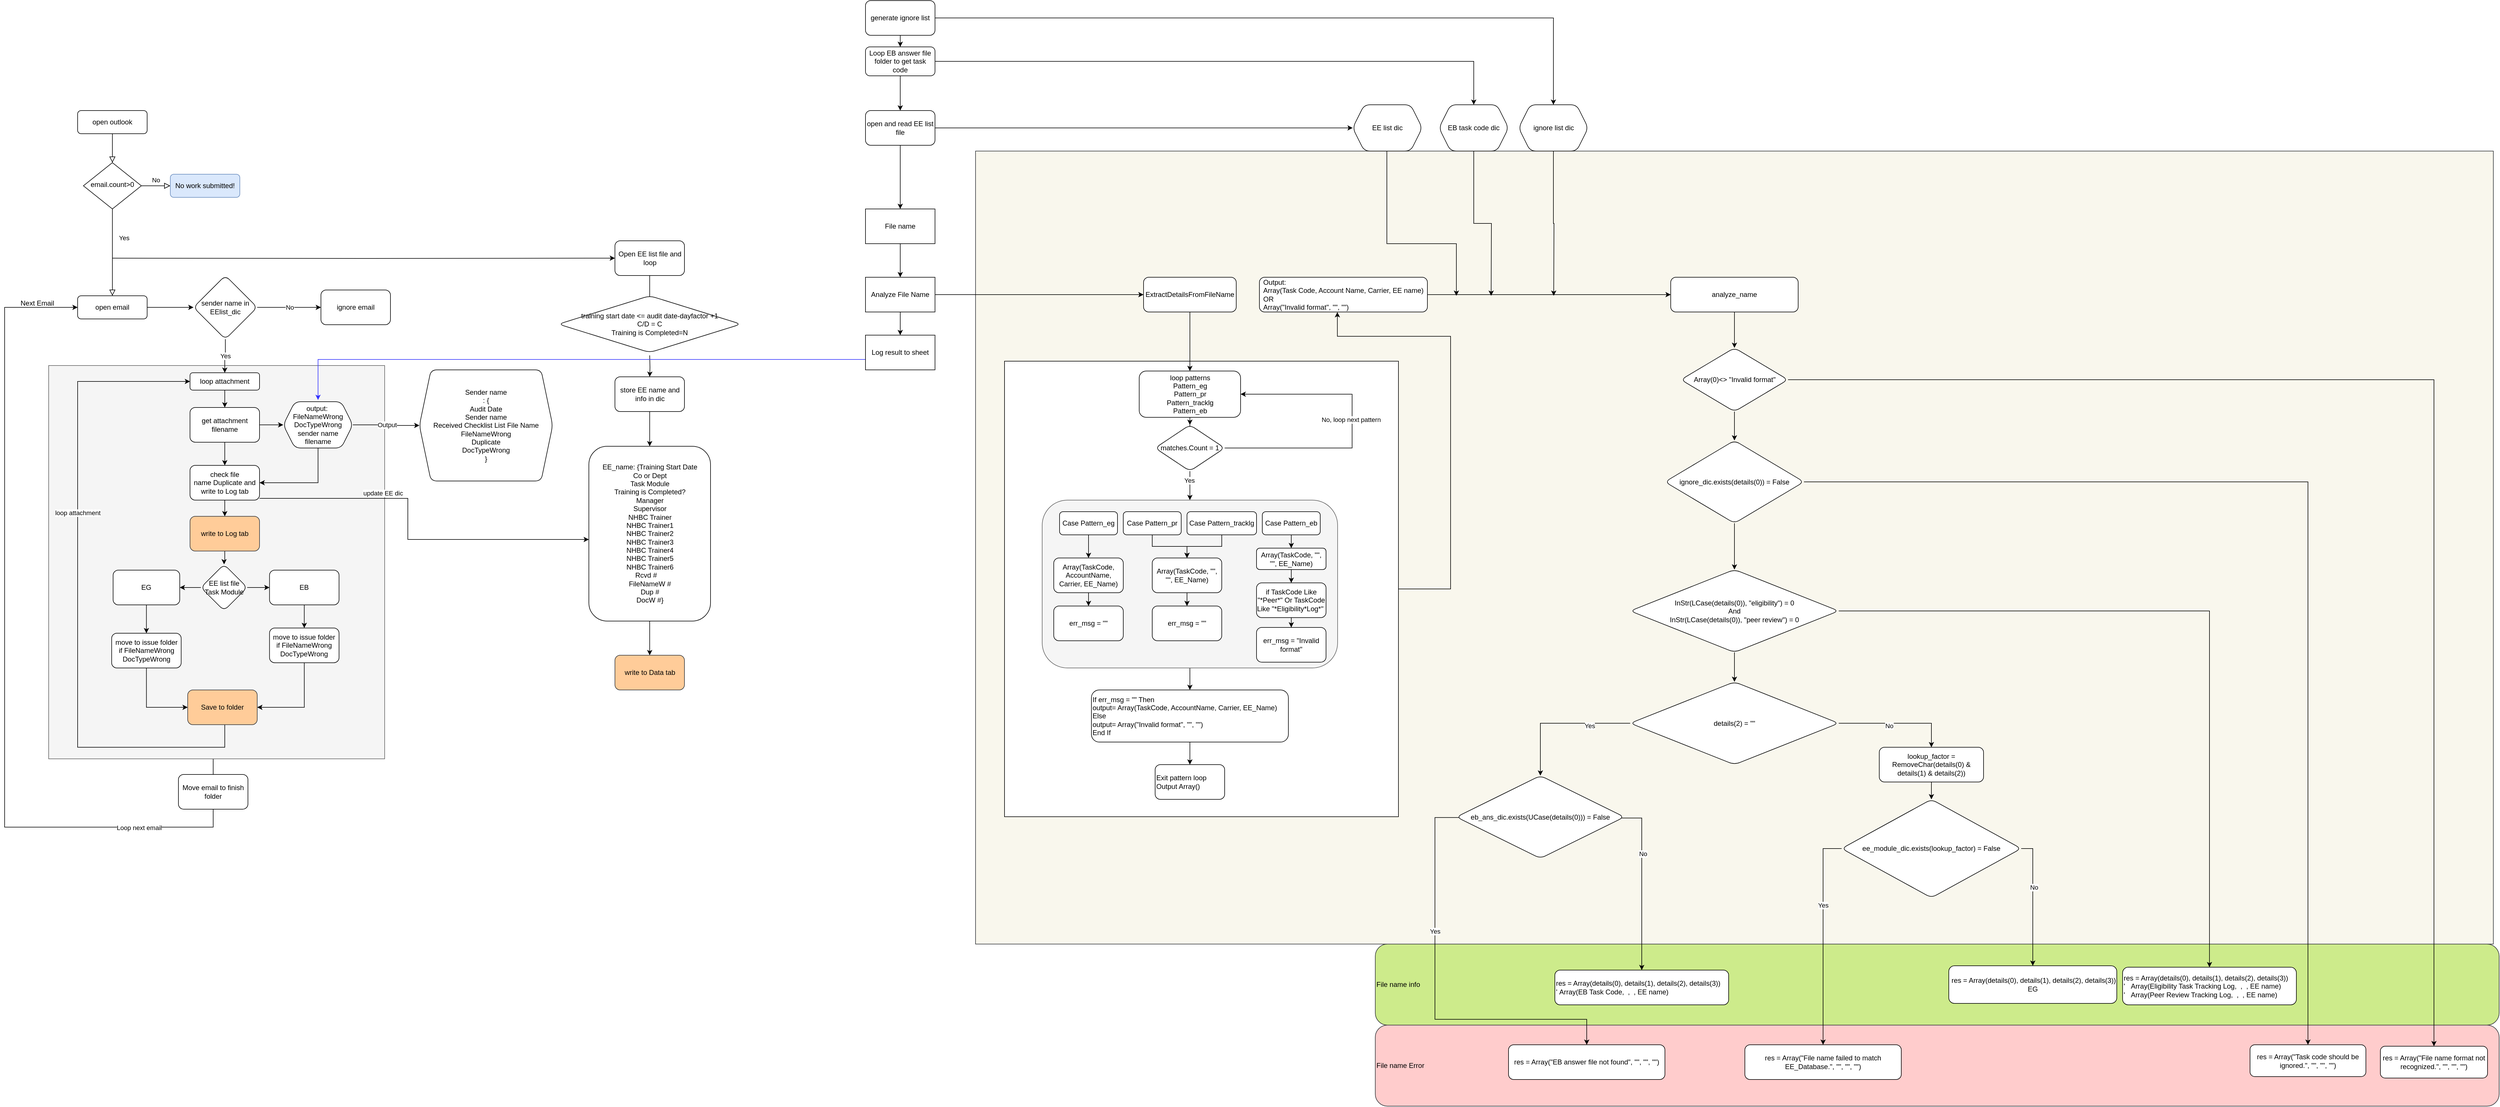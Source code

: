 <mxfile version="22.1.16" type="github">
  <diagram id="C5RBs43oDa-KdzZeNtuy" name="Page-1">
    <mxGraphModel dx="2390" dy="2479" grid="1" gridSize="10" guides="1" tooltips="1" connect="1" arrows="1" fold="1" page="1" pageScale="1" pageWidth="827" pageHeight="1169" math="0" shadow="0">
      <root>
        <mxCell id="WIyWlLk6GJQsqaUBKTNV-0" />
        <mxCell id="WIyWlLk6GJQsqaUBKTNV-1" parent="WIyWlLk6GJQsqaUBKTNV-0" />
        <mxCell id="nEFb0NRuYZ_jhTo4WBhV-155" value="File name info" style="rounded=1;whiteSpace=wrap;html=1;fillColor=#cdeb8b;strokeColor=#36393d;align=left;" vertex="1" parent="WIyWlLk6GJQsqaUBKTNV-1">
          <mxGeometry x="2400" y="1520" width="1940" height="140" as="geometry" />
        </mxCell>
        <mxCell id="nEFb0NRuYZ_jhTo4WBhV-154" value="File name Error&amp;nbsp;" style="rounded=1;whiteSpace=wrap;html=1;fillColor=#ffcccc;strokeColor=#36393d;align=left;" vertex="1" parent="WIyWlLk6GJQsqaUBKTNV-1">
          <mxGeometry x="2400" y="1660" width="1940" height="140" as="geometry" />
        </mxCell>
        <mxCell id="nEFb0NRuYZ_jhTo4WBhV-102" value="" style="rounded=0;whiteSpace=wrap;html=1;fillColor=#f9f7ed;strokeColor=#36393d;" vertex="1" parent="WIyWlLk6GJQsqaUBKTNV-1">
          <mxGeometry x="1710" y="150" width="2620" height="1370" as="geometry" />
        </mxCell>
        <mxCell id="nEFb0NRuYZ_jhTo4WBhV-98" style="edgeStyle=orthogonalEdgeStyle;rounded=0;orthogonalLoop=1;jettySize=auto;html=1;entryX=0.464;entryY=1.004;entryDx=0;entryDy=0;entryPerimeter=0;" edge="1" parent="WIyWlLk6GJQsqaUBKTNV-1" source="nEFb0NRuYZ_jhTo4WBhV-97" target="nEFb0NRuYZ_jhTo4WBhV-99">
          <mxGeometry relative="1" as="geometry">
            <Array as="points">
              <mxPoint x="2530" y="906" />
              <mxPoint x="2530" y="470" />
              <mxPoint x="2335" y="470" />
            </Array>
          </mxGeometry>
        </mxCell>
        <mxCell id="nEFb0NRuYZ_jhTo4WBhV-97" value="" style="rounded=0;whiteSpace=wrap;html=1;" vertex="1" parent="WIyWlLk6GJQsqaUBKTNV-1">
          <mxGeometry x="1760" y="513" width="680" height="787" as="geometry" />
        </mxCell>
        <mxCell id="Iln7zaR0tb7gjahA7qLT-72" style="edgeStyle=orthogonalEdgeStyle;rounded=0;orthogonalLoop=1;jettySize=auto;html=1;entryX=0;entryY=0.5;entryDx=0;entryDy=0;" parent="WIyWlLk6GJQsqaUBKTNV-1" target="WIyWlLk6GJQsqaUBKTNV-11" edge="1">
          <mxGeometry relative="1" as="geometry">
            <Array as="points">
              <mxPoint x="394" y="1200" />
              <mxPoint x="394" y="1318" />
              <mxPoint x="34" y="1318" />
              <mxPoint x="34" y="420" />
            </Array>
            <mxPoint x="400" y="1200" as="sourcePoint" />
            <mxPoint x="154" y="478" as="targetPoint" />
          </mxGeometry>
        </mxCell>
        <mxCell id="Iln7zaR0tb7gjahA7qLT-73" value="Loop next email" style="edgeLabel;html=1;align=center;verticalAlign=middle;resizable=0;points=[];" parent="Iln7zaR0tb7gjahA7qLT-72" vertex="1" connectable="0">
          <mxGeometry x="-0.666" y="1" relative="1" as="geometry">
            <mxPoint as="offset" />
          </mxGeometry>
        </mxCell>
        <mxCell id="Iln7zaR0tb7gjahA7qLT-71" value="" style="rounded=0;whiteSpace=wrap;html=1;fillColor=#f5f5f5;fontColor=#333333;strokeColor=#666666;" parent="WIyWlLk6GJQsqaUBKTNV-1" vertex="1">
          <mxGeometry x="110" y="520.5" width="580" height="679.5" as="geometry" />
        </mxCell>
        <mxCell id="WIyWlLk6GJQsqaUBKTNV-2" value="" style="rounded=0;html=1;jettySize=auto;orthogonalLoop=1;fontSize=11;endArrow=block;endFill=0;endSize=8;strokeWidth=1;shadow=0;labelBackgroundColor=none;edgeStyle=orthogonalEdgeStyle;" parent="WIyWlLk6GJQsqaUBKTNV-1" source="WIyWlLk6GJQsqaUBKTNV-3" target="WIyWlLk6GJQsqaUBKTNV-6" edge="1">
          <mxGeometry relative="1" as="geometry" />
        </mxCell>
        <mxCell id="WIyWlLk6GJQsqaUBKTNV-3" value="open outlook" style="rounded=1;whiteSpace=wrap;html=1;fontSize=12;glass=0;strokeWidth=1;shadow=0;" parent="WIyWlLk6GJQsqaUBKTNV-1" vertex="1">
          <mxGeometry x="160" y="80" width="120" height="40" as="geometry" />
        </mxCell>
        <mxCell id="WIyWlLk6GJQsqaUBKTNV-4" value="Yes" style="rounded=0;html=1;jettySize=auto;orthogonalLoop=1;fontSize=11;endArrow=block;endFill=0;endSize=8;strokeWidth=1;shadow=0;labelBackgroundColor=none;edgeStyle=orthogonalEdgeStyle;entryX=0.5;entryY=0;entryDx=0;entryDy=0;exitX=0.5;exitY=1;exitDx=0;exitDy=0;" parent="WIyWlLk6GJQsqaUBKTNV-1" source="WIyWlLk6GJQsqaUBKTNV-6" target="WIyWlLk6GJQsqaUBKTNV-11" edge="1">
          <mxGeometry x="-0.333" y="20" relative="1" as="geometry">
            <mxPoint as="offset" />
            <mxPoint x="220" y="290" as="targetPoint" />
          </mxGeometry>
        </mxCell>
        <mxCell id="WIyWlLk6GJQsqaUBKTNV-5" value="No" style="edgeStyle=orthogonalEdgeStyle;rounded=0;html=1;jettySize=auto;orthogonalLoop=1;fontSize=11;endArrow=block;endFill=0;endSize=8;strokeWidth=1;shadow=0;labelBackgroundColor=none;" parent="WIyWlLk6GJQsqaUBKTNV-1" source="WIyWlLk6GJQsqaUBKTNV-6" target="WIyWlLk6GJQsqaUBKTNV-7" edge="1">
          <mxGeometry y="10" relative="1" as="geometry">
            <mxPoint as="offset" />
          </mxGeometry>
        </mxCell>
        <mxCell id="Iln7zaR0tb7gjahA7qLT-15" style="edgeStyle=orthogonalEdgeStyle;rounded=0;orthogonalLoop=1;jettySize=auto;html=1;entryX=0;entryY=0.5;entryDx=0;entryDy=0;" parent="WIyWlLk6GJQsqaUBKTNV-1" target="Iln7zaR0tb7gjahA7qLT-2" edge="1">
          <mxGeometry relative="1" as="geometry">
            <mxPoint x="220" y="335" as="sourcePoint" />
            <mxPoint x="750" y="320" as="targetPoint" />
            <Array as="points" />
          </mxGeometry>
        </mxCell>
        <mxCell id="WIyWlLk6GJQsqaUBKTNV-6" value="email.count&amp;gt;0" style="rhombus;whiteSpace=wrap;html=1;shadow=0;fontFamily=Helvetica;fontSize=12;align=center;strokeWidth=1;spacing=6;spacingTop=-4;" parent="WIyWlLk6GJQsqaUBKTNV-1" vertex="1">
          <mxGeometry x="170" y="170" width="100" height="80" as="geometry" />
        </mxCell>
        <mxCell id="WIyWlLk6GJQsqaUBKTNV-7" value="No work submitted!" style="rounded=1;whiteSpace=wrap;html=1;fontSize=12;glass=0;strokeWidth=1;shadow=0;fillColor=#dae8fc;strokeColor=#6c8ebf;" parent="WIyWlLk6GJQsqaUBKTNV-1" vertex="1">
          <mxGeometry x="320" y="190" width="120" height="40" as="geometry" />
        </mxCell>
        <mxCell id="Iln7zaR0tb7gjahA7qLT-8" value="" style="edgeStyle=orthogonalEdgeStyle;rounded=0;orthogonalLoop=1;jettySize=auto;html=1;" parent="WIyWlLk6GJQsqaUBKTNV-1" source="WIyWlLk6GJQsqaUBKTNV-11" target="Iln7zaR0tb7gjahA7qLT-7" edge="1">
          <mxGeometry relative="1" as="geometry" />
        </mxCell>
        <mxCell id="WIyWlLk6GJQsqaUBKTNV-11" value="open email" style="rounded=1;whiteSpace=wrap;html=1;fontSize=12;glass=0;strokeWidth=1;shadow=0;" parent="WIyWlLk6GJQsqaUBKTNV-1" vertex="1">
          <mxGeometry x="160" y="400" width="120" height="40" as="geometry" />
        </mxCell>
        <mxCell id="nEFb0NRuYZ_jhTo4WBhV-5" style="edgeStyle=orthogonalEdgeStyle;rounded=0;orthogonalLoop=1;jettySize=auto;html=1;entryX=0.5;entryY=0;entryDx=0;entryDy=0;" edge="1" parent="WIyWlLk6GJQsqaUBKTNV-1" source="Iln7zaR0tb7gjahA7qLT-2">
          <mxGeometry relative="1" as="geometry">
            <mxPoint x="1147.5" y="423" as="targetPoint" />
          </mxGeometry>
        </mxCell>
        <mxCell id="Iln7zaR0tb7gjahA7qLT-2" value="Open EE list file and loop" style="rounded=1;whiteSpace=wrap;html=1;" parent="WIyWlLk6GJQsqaUBKTNV-1" vertex="1">
          <mxGeometry x="1087.5" y="305" width="120" height="60" as="geometry" />
        </mxCell>
        <mxCell id="Iln7zaR0tb7gjahA7qLT-6" value="" style="edgeStyle=orthogonalEdgeStyle;rounded=0;orthogonalLoop=1;jettySize=auto;html=1;" parent="WIyWlLk6GJQsqaUBKTNV-1" source="Iln7zaR0tb7gjahA7qLT-3" target="Iln7zaR0tb7gjahA7qLT-5" edge="1">
          <mxGeometry relative="1" as="geometry" />
        </mxCell>
        <mxCell id="Iln7zaR0tb7gjahA7qLT-3" value="store EE name and info in dic" style="whiteSpace=wrap;html=1;rounded=1;" parent="WIyWlLk6GJQsqaUBKTNV-1" vertex="1">
          <mxGeometry x="1087.5" y="540" width="120" height="60" as="geometry" />
        </mxCell>
        <mxCell id="nEFb0NRuYZ_jhTo4WBhV-10" value="" style="edgeStyle=orthogonalEdgeStyle;rounded=0;orthogonalLoop=1;jettySize=auto;html=1;" edge="1" parent="WIyWlLk6GJQsqaUBKTNV-1" source="Iln7zaR0tb7gjahA7qLT-5" target="nEFb0NRuYZ_jhTo4WBhV-9">
          <mxGeometry relative="1" as="geometry" />
        </mxCell>
        <mxCell id="Iln7zaR0tb7gjahA7qLT-5" value="&lt;div&gt;EE_name: {Training Start Date&lt;/div&gt;&lt;div&gt;Co or Dept&lt;/div&gt;&lt;div&gt;Task Module&lt;/div&gt;&lt;div&gt;Training is Completed?&lt;br&gt;&lt;/div&gt;&lt;div&gt;Manager&lt;/div&gt;&lt;div&gt;Supervisor&lt;/div&gt;&lt;div&gt;NHBC Trainer&lt;/div&gt;&lt;div&gt;NHBC Trainer1&lt;/div&gt;&lt;div&gt;NHBC Trainer2&lt;/div&gt;&lt;div&gt;NHBC Trainer3&lt;/div&gt;&lt;div&gt;NHBC Trainer4&lt;/div&gt;&lt;div&gt;NHBC Trainer5&lt;/div&gt;&lt;div&gt;NHBC Trainer6&lt;/div&gt;&lt;div&gt;Rcvd #&lt;span style=&quot;white-space: pre;&quot;&gt;&amp;nbsp;&amp;nbsp;&amp;nbsp;&amp;nbsp;&lt;/span&gt;&lt;/div&gt;&lt;div&gt;FileNameW #&lt;/div&gt;&lt;div&gt;Dup #&lt;/div&gt;&lt;div&gt;&lt;span style=&quot;background-color: initial;&quot;&gt;DocW #&lt;/span&gt;}&lt;/div&gt;" style="whiteSpace=wrap;html=1;rounded=1;" parent="WIyWlLk6GJQsqaUBKTNV-1" vertex="1">
          <mxGeometry x="1042.5" y="660" width="210" height="302" as="geometry" />
        </mxCell>
        <mxCell id="Iln7zaR0tb7gjahA7qLT-12" value="Yes" style="edgeStyle=orthogonalEdgeStyle;rounded=0;orthogonalLoop=1;jettySize=auto;html=1;entryX=0.5;entryY=0;entryDx=0;entryDy=0;" parent="WIyWlLk6GJQsqaUBKTNV-1" source="Iln7zaR0tb7gjahA7qLT-7" target="Iln7zaR0tb7gjahA7qLT-20" edge="1">
          <mxGeometry relative="1" as="geometry">
            <mxPoint x="415" y="520" as="targetPoint" />
          </mxGeometry>
        </mxCell>
        <mxCell id="Iln7zaR0tb7gjahA7qLT-14" value="No" style="edgeStyle=orthogonalEdgeStyle;rounded=0;orthogonalLoop=1;jettySize=auto;html=1;" parent="WIyWlLk6GJQsqaUBKTNV-1" source="Iln7zaR0tb7gjahA7qLT-7" target="Iln7zaR0tb7gjahA7qLT-13" edge="1">
          <mxGeometry x="0.013" relative="1" as="geometry">
            <mxPoint as="offset" />
          </mxGeometry>
        </mxCell>
        <mxCell id="Iln7zaR0tb7gjahA7qLT-7" value="sender name in EElist_dic" style="rhombus;whiteSpace=wrap;html=1;rounded=1;glass=0;strokeWidth=1;shadow=0;" parent="WIyWlLk6GJQsqaUBKTNV-1" vertex="1">
          <mxGeometry x="360" y="365" width="110" height="110" as="geometry" />
        </mxCell>
        <mxCell id="Iln7zaR0tb7gjahA7qLT-13" value="ignore email" style="rounded=1;whiteSpace=wrap;html=1;glass=0;strokeWidth=1;shadow=0;" parent="WIyWlLk6GJQsqaUBKTNV-1" vertex="1">
          <mxGeometry x="580" y="390" width="120" height="60" as="geometry" />
        </mxCell>
        <mxCell id="Iln7zaR0tb7gjahA7qLT-24" value="" style="edgeStyle=orthogonalEdgeStyle;rounded=0;orthogonalLoop=1;jettySize=auto;html=1;" parent="WIyWlLk6GJQsqaUBKTNV-1" source="Iln7zaR0tb7gjahA7qLT-20" target="Iln7zaR0tb7gjahA7qLT-23" edge="1">
          <mxGeometry relative="1" as="geometry" />
        </mxCell>
        <mxCell id="Iln7zaR0tb7gjahA7qLT-20" value="loop attachment" style="whiteSpace=wrap;html=1;rounded=1;glass=0;strokeWidth=1;shadow=0;" parent="WIyWlLk6GJQsqaUBKTNV-1" vertex="1">
          <mxGeometry x="354" y="533" width="120" height="30" as="geometry" />
        </mxCell>
        <mxCell id="Iln7zaR0tb7gjahA7qLT-52" value="" style="edgeStyle=orthogonalEdgeStyle;rounded=0;orthogonalLoop=1;jettySize=auto;html=1;" parent="WIyWlLk6GJQsqaUBKTNV-1" source="Iln7zaR0tb7gjahA7qLT-23" target="Iln7zaR0tb7gjahA7qLT-51" edge="1">
          <mxGeometry relative="1" as="geometry" />
        </mxCell>
        <mxCell id="Iln7zaR0tb7gjahA7qLT-23" value="get attachment filename" style="whiteSpace=wrap;html=1;rounded=1;glass=0;strokeWidth=1;shadow=0;" parent="WIyWlLk6GJQsqaUBKTNV-1" vertex="1">
          <mxGeometry x="354" y="593" width="120" height="60" as="geometry" />
        </mxCell>
        <mxCell id="Iln7zaR0tb7gjahA7qLT-28" value="" style="edgeStyle=orthogonalEdgeStyle;rounded=0;orthogonalLoop=1;jettySize=auto;html=1;" parent="WIyWlLk6GJQsqaUBKTNV-1" source="Iln7zaR0tb7gjahA7qLT-25" target="Iln7zaR0tb7gjahA7qLT-27" edge="1">
          <mxGeometry relative="1" as="geometry" />
        </mxCell>
        <mxCell id="Iln7zaR0tb7gjahA7qLT-30" value="" style="edgeStyle=orthogonalEdgeStyle;rounded=0;orthogonalLoop=1;jettySize=auto;html=1;" parent="WIyWlLk6GJQsqaUBKTNV-1" source="Iln7zaR0tb7gjahA7qLT-25" target="Iln7zaR0tb7gjahA7qLT-29" edge="1">
          <mxGeometry relative="1" as="geometry" />
        </mxCell>
        <mxCell id="Iln7zaR0tb7gjahA7qLT-25" value="EE list file&lt;div style=&quot;border-color: var(--border-color);&quot;&gt;Task Module&lt;/div&gt;" style="rhombus;whiteSpace=wrap;html=1;rounded=1;glass=0;strokeWidth=1;shadow=0;" parent="WIyWlLk6GJQsqaUBKTNV-1" vertex="1">
          <mxGeometry x="372.75" y="864" width="80" height="80" as="geometry" />
        </mxCell>
        <mxCell id="Iln7zaR0tb7gjahA7qLT-59" style="edgeStyle=orthogonalEdgeStyle;rounded=0;orthogonalLoop=1;jettySize=auto;html=1;entryX=0;entryY=0.5;entryDx=0;entryDy=0;exitX=0.5;exitY=1;exitDx=0;exitDy=0;" parent="WIyWlLk6GJQsqaUBKTNV-1" source="Iln7zaR0tb7gjahA7qLT-64" target="Iln7zaR0tb7gjahA7qLT-56" edge="1">
          <mxGeometry relative="1" as="geometry" />
        </mxCell>
        <mxCell id="Iln7zaR0tb7gjahA7qLT-66" style="edgeStyle=orthogonalEdgeStyle;rounded=0;orthogonalLoop=1;jettySize=auto;html=1;entryX=0.5;entryY=0;entryDx=0;entryDy=0;" parent="WIyWlLk6GJQsqaUBKTNV-1" source="Iln7zaR0tb7gjahA7qLT-27" target="Iln7zaR0tb7gjahA7qLT-64" edge="1">
          <mxGeometry relative="1" as="geometry" />
        </mxCell>
        <mxCell id="Iln7zaR0tb7gjahA7qLT-27" value="EG" style="whiteSpace=wrap;html=1;rounded=1;glass=0;strokeWidth=1;shadow=0;" parent="WIyWlLk6GJQsqaUBKTNV-1" vertex="1">
          <mxGeometry x="221.25" y="874" width="115" height="60" as="geometry" />
        </mxCell>
        <mxCell id="Iln7zaR0tb7gjahA7qLT-57" style="edgeStyle=orthogonalEdgeStyle;rounded=0;orthogonalLoop=1;jettySize=auto;html=1;entryX=1;entryY=0.5;entryDx=0;entryDy=0;exitX=0.5;exitY=1;exitDx=0;exitDy=0;" parent="WIyWlLk6GJQsqaUBKTNV-1" source="Iln7zaR0tb7gjahA7qLT-47" target="Iln7zaR0tb7gjahA7qLT-56" edge="1">
          <mxGeometry relative="1" as="geometry" />
        </mxCell>
        <mxCell id="Iln7zaR0tb7gjahA7qLT-63" style="edgeStyle=orthogonalEdgeStyle;rounded=0;orthogonalLoop=1;jettySize=auto;html=1;entryX=0.5;entryY=0;entryDx=0;entryDy=0;" parent="WIyWlLk6GJQsqaUBKTNV-1" source="Iln7zaR0tb7gjahA7qLT-29" target="Iln7zaR0tb7gjahA7qLT-47" edge="1">
          <mxGeometry relative="1" as="geometry" />
        </mxCell>
        <mxCell id="Iln7zaR0tb7gjahA7qLT-29" value="EB" style="whiteSpace=wrap;html=1;rounded=1;glass=0;strokeWidth=1;shadow=0;" parent="WIyWlLk6GJQsqaUBKTNV-1" vertex="1">
          <mxGeometry x="491.25" y="874" width="120" height="60" as="geometry" />
        </mxCell>
        <mxCell id="Iln7zaR0tb7gjahA7qLT-38" value="" style="edgeStyle=orthogonalEdgeStyle;rounded=0;orthogonalLoop=1;jettySize=auto;html=1;" parent="WIyWlLk6GJQsqaUBKTNV-1" source="Iln7zaR0tb7gjahA7qLT-23" target="Iln7zaR0tb7gjahA7qLT-31" edge="1">
          <mxGeometry relative="1" as="geometry">
            <mxPoint x="414" y="653" as="sourcePoint" />
            <mxPoint x="415" y="813" as="targetPoint" />
            <Array as="points">
              <mxPoint x="414" y="673" />
              <mxPoint x="414" y="673" />
            </Array>
          </mxGeometry>
        </mxCell>
        <mxCell id="nEFb0NRuYZ_jhTo4WBhV-7" style="edgeStyle=orthogonalEdgeStyle;rounded=0;orthogonalLoop=1;jettySize=auto;html=1;" edge="1" parent="WIyWlLk6GJQsqaUBKTNV-1" source="Iln7zaR0tb7gjahA7qLT-31" target="Iln7zaR0tb7gjahA7qLT-5">
          <mxGeometry relative="1" as="geometry">
            <Array as="points">
              <mxPoint x="730" y="750" />
              <mxPoint x="730" y="821" />
            </Array>
          </mxGeometry>
        </mxCell>
        <mxCell id="nEFb0NRuYZ_jhTo4WBhV-8" value="update EE dic" style="edgeLabel;html=1;align=center;verticalAlign=middle;resizable=0;points=[];" vertex="1" connectable="0" parent="nEFb0NRuYZ_jhTo4WBhV-7">
          <mxGeometry x="-0.198" relative="1" as="geometry">
            <mxPoint x="-43" y="-10" as="offset" />
          </mxGeometry>
        </mxCell>
        <mxCell id="nEFb0NRuYZ_jhTo4WBhV-181" value="" style="edgeStyle=orthogonalEdgeStyle;rounded=0;orthogonalLoop=1;jettySize=auto;html=1;" edge="1" parent="WIyWlLk6GJQsqaUBKTNV-1" source="Iln7zaR0tb7gjahA7qLT-31" target="nEFb0NRuYZ_jhTo4WBhV-180">
          <mxGeometry relative="1" as="geometry" />
        </mxCell>
        <mxCell id="Iln7zaR0tb7gjahA7qLT-31" value="check file name&amp;nbsp;Duplicate and write to Log tab" style="whiteSpace=wrap;html=1;rounded=1;glass=0;strokeWidth=1;shadow=0;" parent="WIyWlLk6GJQsqaUBKTNV-1" vertex="1">
          <mxGeometry x="354" y="693" width="120" height="60" as="geometry" />
        </mxCell>
        <mxCell id="Iln7zaR0tb7gjahA7qLT-53" style="edgeStyle=orthogonalEdgeStyle;rounded=0;orthogonalLoop=1;jettySize=auto;html=1;entryX=1;entryY=0.5;entryDx=0;entryDy=0;exitX=0.5;exitY=1;exitDx=0;exitDy=0;" parent="WIyWlLk6GJQsqaUBKTNV-1" source="Iln7zaR0tb7gjahA7qLT-51" target="Iln7zaR0tb7gjahA7qLT-31" edge="1">
          <mxGeometry relative="1" as="geometry" />
        </mxCell>
        <mxCell id="nEFb0NRuYZ_jhTo4WBhV-12" value="" style="edgeStyle=orthogonalEdgeStyle;rounded=0;orthogonalLoop=1;jettySize=auto;html=1;" edge="1" parent="WIyWlLk6GJQsqaUBKTNV-1" source="Iln7zaR0tb7gjahA7qLT-51" target="nEFb0NRuYZ_jhTo4WBhV-11">
          <mxGeometry relative="1" as="geometry" />
        </mxCell>
        <mxCell id="nEFb0NRuYZ_jhTo4WBhV-15" value="Output" style="edgeLabel;html=1;align=center;verticalAlign=middle;resizable=0;points=[];" vertex="1" connectable="0" parent="nEFb0NRuYZ_jhTo4WBhV-12">
          <mxGeometry x="0.026" y="1" relative="1" as="geometry">
            <mxPoint as="offset" />
          </mxGeometry>
        </mxCell>
        <mxCell id="Iln7zaR0tb7gjahA7qLT-51" value="output:&amp;nbsp;&lt;br style=&quot;border-color: var(--border-color);&quot;&gt;&lt;div style=&quot;border-color: var(--border-color);&quot;&gt;FileNameWrong&lt;/div&gt;&lt;div style=&quot;border-color: var(--border-color);&quot;&gt;DocTypeWrong&lt;/div&gt;&lt;div style=&quot;border-color: var(--border-color);&quot;&gt;sender name&lt;/div&gt;&lt;div style=&quot;border-color: var(--border-color);&quot;&gt;filename&lt;/div&gt;" style="shape=hexagon;perimeter=hexagonPerimeter2;whiteSpace=wrap;html=1;fixedSize=1;rounded=1;glass=0;strokeWidth=1;shadow=0;" parent="WIyWlLk6GJQsqaUBKTNV-1" vertex="1">
          <mxGeometry x="515" y="583" width="120" height="80" as="geometry" />
        </mxCell>
        <mxCell id="Iln7zaR0tb7gjahA7qLT-69" style="edgeStyle=orthogonalEdgeStyle;rounded=0;orthogonalLoop=1;jettySize=auto;html=1;entryX=0;entryY=0.5;entryDx=0;entryDy=0;" parent="WIyWlLk6GJQsqaUBKTNV-1" source="Iln7zaR0tb7gjahA7qLT-56" target="Iln7zaR0tb7gjahA7qLT-20" edge="1">
          <mxGeometry relative="1" as="geometry">
            <Array as="points">
              <mxPoint x="414" y="1180" />
              <mxPoint x="160" y="1180" />
              <mxPoint x="160" y="548" />
            </Array>
          </mxGeometry>
        </mxCell>
        <mxCell id="Iln7zaR0tb7gjahA7qLT-70" value="loop attachment" style="edgeLabel;html=1;align=center;verticalAlign=middle;resizable=0;points=[];" parent="Iln7zaR0tb7gjahA7qLT-69" vertex="1" connectable="0">
          <mxGeometry x="0.248" relative="1" as="geometry">
            <mxPoint as="offset" />
          </mxGeometry>
        </mxCell>
        <mxCell id="Iln7zaR0tb7gjahA7qLT-56" value="Save to folder" style="rounded=1;whiteSpace=wrap;html=1;fillColor=#ffcc99;strokeColor=#36393d;" parent="WIyWlLk6GJQsqaUBKTNV-1" vertex="1">
          <mxGeometry x="350" y="1081" width="120" height="60" as="geometry" />
        </mxCell>
        <mxCell id="Iln7zaR0tb7gjahA7qLT-47" value="move to issue folder if&amp;nbsp;FileNameWrong&lt;div style=&quot;border-color: var(--border-color);&quot;&gt;DocTypeWrong&lt;/div&gt;" style="whiteSpace=wrap;html=1;rounded=1;glass=0;strokeWidth=1;shadow=0;" parent="WIyWlLk6GJQsqaUBKTNV-1" vertex="1">
          <mxGeometry x="491.25" y="974" width="120" height="60" as="geometry" />
        </mxCell>
        <mxCell id="Iln7zaR0tb7gjahA7qLT-64" value="move to issue folder if&amp;nbsp;FileNameWrong&lt;div style=&quot;border-color: var(--border-color);&quot;&gt;DocTypeWrong&lt;/div&gt;" style="whiteSpace=wrap;html=1;rounded=1;glass=0;strokeWidth=1;shadow=0;" parent="WIyWlLk6GJQsqaUBKTNV-1" vertex="1">
          <mxGeometry x="218.75" y="983" width="120" height="60" as="geometry" />
        </mxCell>
        <mxCell id="Iln7zaR0tb7gjahA7qLT-74" value="Next Email" style="text;html=1;align=center;verticalAlign=middle;resizable=0;points=[];autosize=1;strokeColor=none;fillColor=none;" parent="WIyWlLk6GJQsqaUBKTNV-1" vertex="1">
          <mxGeometry x="50" y="398" width="80" height="30" as="geometry" />
        </mxCell>
        <mxCell id="nEFb0NRuYZ_jhTo4WBhV-6" style="edgeStyle=orthogonalEdgeStyle;rounded=0;orthogonalLoop=1;jettySize=auto;html=1;" edge="1" parent="WIyWlLk6GJQsqaUBKTNV-1" target="Iln7zaR0tb7gjahA7qLT-3">
          <mxGeometry relative="1" as="geometry">
            <mxPoint x="1147.5" y="503" as="sourcePoint" />
          </mxGeometry>
        </mxCell>
        <mxCell id="nEFb0NRuYZ_jhTo4WBhV-1" value="training start date &amp;lt;= audit date-dayfactor +1&lt;br&gt;C/D = C&lt;br&gt;Training is Completed=N" style="rhombus;whiteSpace=wrap;html=1;rounded=1;glass=0;strokeWidth=1;shadow=0;" vertex="1" parent="WIyWlLk6GJQsqaUBKTNV-1">
          <mxGeometry x="990" y="400" width="315" height="98" as="geometry" />
        </mxCell>
        <mxCell id="nEFb0NRuYZ_jhTo4WBhV-9" value="write to Data tab" style="whiteSpace=wrap;html=1;rounded=1;fillColor=#ffcc99;strokeColor=#36393d;" vertex="1" parent="WIyWlLk6GJQsqaUBKTNV-1">
          <mxGeometry x="1087.5" y="1021" width="120" height="60" as="geometry" />
        </mxCell>
        <mxCell id="nEFb0NRuYZ_jhTo4WBhV-11" value="&lt;div style=&quot;border-color: var(--border-color);&quot;&gt;Sender name&lt;/div&gt;&lt;div style=&quot;border-color: var(--border-color);&quot;&gt;: {&lt;/div&gt;&lt;div style=&quot;border-color: var(--border-color);&quot;&gt;Audit&amp;nbsp;Date&lt;/div&gt;&lt;div style=&quot;border-color: var(--border-color);&quot;&gt;Sender name&lt;/div&gt;&lt;div style=&quot;border-color: var(--border-color);&quot;&gt;Received Checklist List File Name&lt;/div&gt;&lt;div style=&quot;border-color: var(--border-color);&quot;&gt;FileNameWrong&lt;/div&gt;&lt;div style=&quot;border-color: var(--border-color);&quot;&gt;Duplicate&lt;/div&gt;&lt;div style=&quot;border-color: var(--border-color);&quot;&gt;&lt;span style=&quot;background-color: initial;&quot;&gt;DocTypeWrong&lt;/span&gt;&lt;/div&gt;&lt;div style=&quot;border-color: var(--border-color);&quot;&gt;}&lt;/div&gt;" style="shape=hexagon;perimeter=hexagonPerimeter2;whiteSpace=wrap;html=1;fixedSize=1;rounded=1;glass=0;strokeWidth=1;shadow=0;align=center;" vertex="1" parent="WIyWlLk6GJQsqaUBKTNV-1">
          <mxGeometry x="750" y="528" width="230" height="192" as="geometry" />
        </mxCell>
        <mxCell id="nEFb0NRuYZ_jhTo4WBhV-18" value="Move email to finish folder" style="rounded=1;whiteSpace=wrap;html=1;" vertex="1" parent="WIyWlLk6GJQsqaUBKTNV-1">
          <mxGeometry x="334" y="1227" width="120" height="60" as="geometry" />
        </mxCell>
        <mxCell id="nEFb0NRuYZ_jhTo4WBhV-163" value="" style="edgeStyle=orthogonalEdgeStyle;rounded=0;orthogonalLoop=1;jettySize=auto;html=1;" edge="1" parent="WIyWlLk6GJQsqaUBKTNV-1" source="nEFb0NRuYZ_jhTo4WBhV-19" target="nEFb0NRuYZ_jhTo4WBhV-162">
          <mxGeometry relative="1" as="geometry" />
        </mxCell>
        <mxCell id="nEFb0NRuYZ_jhTo4WBhV-19" value="File name" style="rounded=0;whiteSpace=wrap;html=1;" vertex="1" parent="WIyWlLk6GJQsqaUBKTNV-1">
          <mxGeometry x="1520" y="250" width="120" height="60" as="geometry" />
        </mxCell>
        <mxCell id="nEFb0NRuYZ_jhTo4WBhV-92" value="" style="edgeStyle=orthogonalEdgeStyle;rounded=0;orthogonalLoop=1;jettySize=auto;html=1;" edge="1" parent="WIyWlLk6GJQsqaUBKTNV-1" source="nEFb0NRuYZ_jhTo4WBhV-29" target="nEFb0NRuYZ_jhTo4WBhV-91">
          <mxGeometry relative="1" as="geometry" />
        </mxCell>
        <mxCell id="nEFb0NRuYZ_jhTo4WBhV-29" value="analyze_name" style="rounded=1;whiteSpace=wrap;html=1;" vertex="1" parent="WIyWlLk6GJQsqaUBKTNV-1">
          <mxGeometry x="2910" y="368" width="220" height="60" as="geometry" />
        </mxCell>
        <mxCell id="nEFb0NRuYZ_jhTo4WBhV-34" value="" style="edgeStyle=orthogonalEdgeStyle;rounded=0;orthogonalLoop=1;jettySize=auto;html=1;" edge="1" parent="WIyWlLk6GJQsqaUBKTNV-1" source="nEFb0NRuYZ_jhTo4WBhV-31" target="nEFb0NRuYZ_jhTo4WBhV-33">
          <mxGeometry relative="1" as="geometry" />
        </mxCell>
        <mxCell id="nEFb0NRuYZ_jhTo4WBhV-159" style="edgeStyle=orthogonalEdgeStyle;rounded=0;orthogonalLoop=1;jettySize=auto;html=1;entryX=0.5;entryY=0;entryDx=0;entryDy=0;" edge="1" parent="WIyWlLk6GJQsqaUBKTNV-1" source="nEFb0NRuYZ_jhTo4WBhV-31" target="nEFb0NRuYZ_jhTo4WBhV-19">
          <mxGeometry relative="1" as="geometry" />
        </mxCell>
        <mxCell id="nEFb0NRuYZ_jhTo4WBhV-31" value="open and read EE list file" style="rounded=1;whiteSpace=wrap;html=1;" vertex="1" parent="WIyWlLk6GJQsqaUBKTNV-1">
          <mxGeometry x="1520" y="80" width="120" height="60" as="geometry" />
        </mxCell>
        <mxCell id="nEFb0NRuYZ_jhTo4WBhV-36" value="" style="edgeStyle=orthogonalEdgeStyle;rounded=0;orthogonalLoop=1;jettySize=auto;html=1;exitX=1;exitY=0.5;exitDx=0;exitDy=0;" edge="1" parent="WIyWlLk6GJQsqaUBKTNV-1" source="nEFb0NRuYZ_jhTo4WBhV-32" target="nEFb0NRuYZ_jhTo4WBhV-35">
          <mxGeometry relative="1" as="geometry">
            <Array as="points">
              <mxPoint x="2570" y="-5" />
            </Array>
          </mxGeometry>
        </mxCell>
        <mxCell id="nEFb0NRuYZ_jhTo4WBhV-158" style="edgeStyle=orthogonalEdgeStyle;rounded=0;orthogonalLoop=1;jettySize=auto;html=1;entryX=0.5;entryY=0;entryDx=0;entryDy=0;" edge="1" parent="WIyWlLk6GJQsqaUBKTNV-1" source="nEFb0NRuYZ_jhTo4WBhV-32" target="nEFb0NRuYZ_jhTo4WBhV-31">
          <mxGeometry relative="1" as="geometry" />
        </mxCell>
        <mxCell id="nEFb0NRuYZ_jhTo4WBhV-32" value="Loop EB answer file folder to get task code" style="rounded=1;whiteSpace=wrap;html=1;" vertex="1" parent="WIyWlLk6GJQsqaUBKTNV-1">
          <mxGeometry x="1520" y="-30" width="120" height="50" as="geometry" />
        </mxCell>
        <mxCell id="nEFb0NRuYZ_jhTo4WBhV-153" style="edgeStyle=orthogonalEdgeStyle;rounded=0;orthogonalLoop=1;jettySize=auto;html=1;" edge="1" parent="WIyWlLk6GJQsqaUBKTNV-1" source="nEFb0NRuYZ_jhTo4WBhV-33">
          <mxGeometry relative="1" as="geometry">
            <mxPoint x="2540.0" y="400" as="targetPoint" />
            <Array as="points">
              <mxPoint x="2420" y="310" />
              <mxPoint x="2540" y="310" />
            </Array>
          </mxGeometry>
        </mxCell>
        <mxCell id="nEFb0NRuYZ_jhTo4WBhV-33" value="EE list dic" style="shape=hexagon;perimeter=hexagonPerimeter2;whiteSpace=wrap;html=1;fixedSize=1;rounded=1;" vertex="1" parent="WIyWlLk6GJQsqaUBKTNV-1">
          <mxGeometry x="2361" y="70" width="120" height="80" as="geometry" />
        </mxCell>
        <mxCell id="nEFb0NRuYZ_jhTo4WBhV-108" style="edgeStyle=orthogonalEdgeStyle;rounded=0;orthogonalLoop=1;jettySize=auto;html=1;" edge="1" parent="WIyWlLk6GJQsqaUBKTNV-1" source="nEFb0NRuYZ_jhTo4WBhV-35">
          <mxGeometry relative="1" as="geometry">
            <mxPoint x="2600" y="400" as="targetPoint" />
          </mxGeometry>
        </mxCell>
        <mxCell id="nEFb0NRuYZ_jhTo4WBhV-35" value="EB task code dic" style="shape=hexagon;perimeter=hexagonPerimeter2;whiteSpace=wrap;html=1;fixedSize=1;rounded=1;" vertex="1" parent="WIyWlLk6GJQsqaUBKTNV-1">
          <mxGeometry x="2510" y="70" width="120" height="80" as="geometry" />
        </mxCell>
        <mxCell id="nEFb0NRuYZ_jhTo4WBhV-90" value="" style="edgeStyle=orthogonalEdgeStyle;rounded=0;orthogonalLoop=1;jettySize=auto;html=1;" edge="1" parent="WIyWlLk6GJQsqaUBKTNV-1" source="nEFb0NRuYZ_jhTo4WBhV-37" target="nEFb0NRuYZ_jhTo4WBhV-38">
          <mxGeometry relative="1" as="geometry" />
        </mxCell>
        <mxCell id="nEFb0NRuYZ_jhTo4WBhV-157" style="edgeStyle=orthogonalEdgeStyle;rounded=0;orthogonalLoop=1;jettySize=auto;html=1;entryX=0.5;entryY=0;entryDx=0;entryDy=0;" edge="1" parent="WIyWlLk6GJQsqaUBKTNV-1" source="nEFb0NRuYZ_jhTo4WBhV-37" target="nEFb0NRuYZ_jhTo4WBhV-32">
          <mxGeometry relative="1" as="geometry" />
        </mxCell>
        <mxCell id="nEFb0NRuYZ_jhTo4WBhV-37" value="generate ignore list" style="rounded=1;whiteSpace=wrap;html=1;" vertex="1" parent="WIyWlLk6GJQsqaUBKTNV-1">
          <mxGeometry x="1520" y="-110" width="120" height="60" as="geometry" />
        </mxCell>
        <mxCell id="nEFb0NRuYZ_jhTo4WBhV-112" style="edgeStyle=orthogonalEdgeStyle;rounded=0;orthogonalLoop=1;jettySize=auto;html=1;" edge="1" parent="WIyWlLk6GJQsqaUBKTNV-1" source="nEFb0NRuYZ_jhTo4WBhV-38">
          <mxGeometry relative="1" as="geometry">
            <mxPoint x="2708" y="400" as="targetPoint" />
          </mxGeometry>
        </mxCell>
        <mxCell id="nEFb0NRuYZ_jhTo4WBhV-38" value="ignore list&amp;nbsp;dic" style="shape=hexagon;perimeter=hexagonPerimeter2;whiteSpace=wrap;html=1;fixedSize=1;rounded=1;" vertex="1" parent="WIyWlLk6GJQsqaUBKTNV-1">
          <mxGeometry x="2647.5" y="70" width="120" height="80" as="geometry" />
        </mxCell>
        <mxCell id="nEFb0NRuYZ_jhTo4WBhV-46" value="" style="edgeStyle=orthogonalEdgeStyle;rounded=0;orthogonalLoop=1;jettySize=auto;html=1;" edge="1" parent="WIyWlLk6GJQsqaUBKTNV-1" source="nEFb0NRuYZ_jhTo4WBhV-42" target="nEFb0NRuYZ_jhTo4WBhV-45">
          <mxGeometry relative="1" as="geometry" />
        </mxCell>
        <mxCell id="nEFb0NRuYZ_jhTo4WBhV-42" value="ExtractDetailsFromFileName" style="rounded=1;whiteSpace=wrap;html=1;" vertex="1" parent="WIyWlLk6GJQsqaUBKTNV-1">
          <mxGeometry x="2000" y="368" width="160" height="60" as="geometry" />
        </mxCell>
        <mxCell id="nEFb0NRuYZ_jhTo4WBhV-79" value="" style="edgeStyle=orthogonalEdgeStyle;rounded=0;orthogonalLoop=1;jettySize=auto;html=1;" edge="1" parent="WIyWlLk6GJQsqaUBKTNV-1" source="nEFb0NRuYZ_jhTo4WBhV-45" target="nEFb0NRuYZ_jhTo4WBhV-78">
          <mxGeometry relative="1" as="geometry" />
        </mxCell>
        <mxCell id="nEFb0NRuYZ_jhTo4WBhV-45" value="loop patterns&lt;br&gt;Pattern_eg&lt;br&gt;Pattern_pr&lt;br&gt;Pattern_tracklg&lt;br&gt;Pattern_eb" style="whiteSpace=wrap;html=1;rounded=1;" vertex="1" parent="WIyWlLk6GJQsqaUBKTNV-1">
          <mxGeometry x="1992.5" y="530" width="175" height="80" as="geometry" />
        </mxCell>
        <mxCell id="nEFb0NRuYZ_jhTo4WBhV-77" value="" style="edgeStyle=orthogonalEdgeStyle;rounded=0;orthogonalLoop=1;jettySize=auto;html=1;" edge="1" parent="WIyWlLk6GJQsqaUBKTNV-1" source="nEFb0NRuYZ_jhTo4WBhV-49" target="nEFb0NRuYZ_jhTo4WBhV-76">
          <mxGeometry relative="1" as="geometry" />
        </mxCell>
        <mxCell id="nEFb0NRuYZ_jhTo4WBhV-49" value="" style="whiteSpace=wrap;html=1;rounded=1;fillColor=#f5f5f5;fontColor=#333333;strokeColor=#666666;" vertex="1" parent="WIyWlLk6GJQsqaUBKTNV-1">
          <mxGeometry x="1825" y="753" width="510" height="290" as="geometry" />
        </mxCell>
        <mxCell id="nEFb0NRuYZ_jhTo4WBhV-57" value="" style="edgeStyle=orthogonalEdgeStyle;rounded=0;orthogonalLoop=1;jettySize=auto;html=1;" edge="1" parent="WIyWlLk6GJQsqaUBKTNV-1" source="nEFb0NRuYZ_jhTo4WBhV-51" target="nEFb0NRuYZ_jhTo4WBhV-56">
          <mxGeometry relative="1" as="geometry" />
        </mxCell>
        <mxCell id="nEFb0NRuYZ_jhTo4WBhV-51" value="Case Pattern_eg" style="whiteSpace=wrap;html=1;rounded=1;" vertex="1" parent="WIyWlLk6GJQsqaUBKTNV-1">
          <mxGeometry x="1855" y="773" width="100" height="40" as="geometry" />
        </mxCell>
        <mxCell id="nEFb0NRuYZ_jhTo4WBhV-59" value="" style="edgeStyle=orthogonalEdgeStyle;rounded=0;orthogonalLoop=1;jettySize=auto;html=1;" edge="1" parent="WIyWlLk6GJQsqaUBKTNV-1" source="nEFb0NRuYZ_jhTo4WBhV-53" target="nEFb0NRuYZ_jhTo4WBhV-58">
          <mxGeometry relative="1" as="geometry" />
        </mxCell>
        <mxCell id="nEFb0NRuYZ_jhTo4WBhV-53" value="Case Pattern_pr" style="whiteSpace=wrap;html=1;rounded=1;" vertex="1" parent="WIyWlLk6GJQsqaUBKTNV-1">
          <mxGeometry x="1965" y="773" width="100" height="40" as="geometry" />
        </mxCell>
        <mxCell id="nEFb0NRuYZ_jhTo4WBhV-60" style="edgeStyle=orthogonalEdgeStyle;rounded=0;orthogonalLoop=1;jettySize=auto;html=1;entryX=0.5;entryY=0;entryDx=0;entryDy=0;" edge="1" parent="WIyWlLk6GJQsqaUBKTNV-1" source="nEFb0NRuYZ_jhTo4WBhV-54" target="nEFb0NRuYZ_jhTo4WBhV-58">
          <mxGeometry relative="1" as="geometry" />
        </mxCell>
        <mxCell id="nEFb0NRuYZ_jhTo4WBhV-54" value="Case Pattern_tracklg" style="whiteSpace=wrap;html=1;rounded=1;" vertex="1" parent="WIyWlLk6GJQsqaUBKTNV-1">
          <mxGeometry x="2075" y="773" width="120" height="40" as="geometry" />
        </mxCell>
        <mxCell id="nEFb0NRuYZ_jhTo4WBhV-62" value="" style="edgeStyle=orthogonalEdgeStyle;rounded=0;orthogonalLoop=1;jettySize=auto;html=1;" edge="1" parent="WIyWlLk6GJQsqaUBKTNV-1" source="nEFb0NRuYZ_jhTo4WBhV-55" target="nEFb0NRuYZ_jhTo4WBhV-61">
          <mxGeometry relative="1" as="geometry" />
        </mxCell>
        <mxCell id="nEFb0NRuYZ_jhTo4WBhV-55" value="Case Pattern_eb" style="whiteSpace=wrap;html=1;rounded=1;" vertex="1" parent="WIyWlLk6GJQsqaUBKTNV-1">
          <mxGeometry x="2205" y="773" width="100" height="40" as="geometry" />
        </mxCell>
        <mxCell id="nEFb0NRuYZ_jhTo4WBhV-75" value="" style="edgeStyle=orthogonalEdgeStyle;rounded=0;orthogonalLoop=1;jettySize=auto;html=1;" edge="1" parent="WIyWlLk6GJQsqaUBKTNV-1" source="nEFb0NRuYZ_jhTo4WBhV-56" target="nEFb0NRuYZ_jhTo4WBhV-74">
          <mxGeometry relative="1" as="geometry" />
        </mxCell>
        <mxCell id="nEFb0NRuYZ_jhTo4WBhV-56" value="Array(TaskCode, AccountName, Carrier, EE_Name)" style="whiteSpace=wrap;html=1;rounded=1;" vertex="1" parent="WIyWlLk6GJQsqaUBKTNV-1">
          <mxGeometry x="1845" y="853" width="120" height="60" as="geometry" />
        </mxCell>
        <mxCell id="nEFb0NRuYZ_jhTo4WBhV-73" value="" style="edgeStyle=orthogonalEdgeStyle;rounded=0;orthogonalLoop=1;jettySize=auto;html=1;" edge="1" parent="WIyWlLk6GJQsqaUBKTNV-1" source="nEFb0NRuYZ_jhTo4WBhV-58" target="nEFb0NRuYZ_jhTo4WBhV-72">
          <mxGeometry relative="1" as="geometry" />
        </mxCell>
        <mxCell id="nEFb0NRuYZ_jhTo4WBhV-58" value="Array(TaskCode, &quot;&quot;, &quot;&quot;, EE_Name)" style="whiteSpace=wrap;html=1;rounded=1;" vertex="1" parent="WIyWlLk6GJQsqaUBKTNV-1">
          <mxGeometry x="2015" y="853" width="120" height="60" as="geometry" />
        </mxCell>
        <mxCell id="nEFb0NRuYZ_jhTo4WBhV-66" value="" style="edgeStyle=orthogonalEdgeStyle;rounded=0;orthogonalLoop=1;jettySize=auto;html=1;" edge="1" parent="WIyWlLk6GJQsqaUBKTNV-1" source="nEFb0NRuYZ_jhTo4WBhV-61" target="nEFb0NRuYZ_jhTo4WBhV-65">
          <mxGeometry relative="1" as="geometry" />
        </mxCell>
        <mxCell id="nEFb0NRuYZ_jhTo4WBhV-61" value="Array(TaskCode, &quot;&quot;, &quot;&quot;, EE_Name)" style="whiteSpace=wrap;html=1;rounded=1;" vertex="1" parent="WIyWlLk6GJQsqaUBKTNV-1">
          <mxGeometry x="2195" y="836" width="120" height="37" as="geometry" />
        </mxCell>
        <mxCell id="nEFb0NRuYZ_jhTo4WBhV-68" value="" style="edgeStyle=orthogonalEdgeStyle;rounded=0;orthogonalLoop=1;jettySize=auto;html=1;" edge="1" parent="WIyWlLk6GJQsqaUBKTNV-1" source="nEFb0NRuYZ_jhTo4WBhV-65" target="nEFb0NRuYZ_jhTo4WBhV-67">
          <mxGeometry relative="1" as="geometry" />
        </mxCell>
        <mxCell id="nEFb0NRuYZ_jhTo4WBhV-65" value="if TaskCode Like &quot;*Peer*&quot; Or TaskCode Like &quot;*Eligibility*Log*&quot;&amp;nbsp;" style="whiteSpace=wrap;html=1;rounded=1;" vertex="1" parent="WIyWlLk6GJQsqaUBKTNV-1">
          <mxGeometry x="2195" y="896" width="120" height="60" as="geometry" />
        </mxCell>
        <mxCell id="nEFb0NRuYZ_jhTo4WBhV-67" value="err_msg = &quot;Invalid format&quot;" style="whiteSpace=wrap;html=1;rounded=1;" vertex="1" parent="WIyWlLk6GJQsqaUBKTNV-1">
          <mxGeometry x="2195" y="973" width="120" height="60" as="geometry" />
        </mxCell>
        <mxCell id="nEFb0NRuYZ_jhTo4WBhV-72" value="err_msg = &quot;&quot;" style="whiteSpace=wrap;html=1;rounded=1;" vertex="1" parent="WIyWlLk6GJQsqaUBKTNV-1">
          <mxGeometry x="2015" y="936" width="120" height="60" as="geometry" />
        </mxCell>
        <mxCell id="nEFb0NRuYZ_jhTo4WBhV-74" value="err_msg = &quot;&quot;" style="whiteSpace=wrap;html=1;rounded=1;" vertex="1" parent="WIyWlLk6GJQsqaUBKTNV-1">
          <mxGeometry x="1845" y="936" width="120" height="60" as="geometry" />
        </mxCell>
        <mxCell id="nEFb0NRuYZ_jhTo4WBhV-86" value="" style="edgeStyle=orthogonalEdgeStyle;rounded=0;orthogonalLoop=1;jettySize=auto;html=1;" edge="1" parent="WIyWlLk6GJQsqaUBKTNV-1" source="nEFb0NRuYZ_jhTo4WBhV-76" target="nEFb0NRuYZ_jhTo4WBhV-85">
          <mxGeometry relative="1" as="geometry" />
        </mxCell>
        <mxCell id="nEFb0NRuYZ_jhTo4WBhV-76" value="&lt;div&gt;If err_msg = &quot;&quot; Then&lt;/div&gt;&lt;div&gt;output= Array(TaskCode, AccountName, Carrier, EE_Name)&lt;/div&gt;&lt;div&gt;&lt;span style=&quot;background-color: initial;&quot;&gt;Else&lt;/span&gt;&lt;/div&gt;&lt;div&gt;output= Array(&quot;Invalid format&quot;, &quot;&quot;, &quot;&quot;)&lt;/div&gt;&lt;div&gt;End If&lt;/div&gt;" style="whiteSpace=wrap;html=1;rounded=1;align=left;" vertex="1" parent="WIyWlLk6GJQsqaUBKTNV-1">
          <mxGeometry x="1910" y="1081" width="340" height="90" as="geometry" />
        </mxCell>
        <mxCell id="nEFb0NRuYZ_jhTo4WBhV-83" style="edgeStyle=orthogonalEdgeStyle;rounded=0;orthogonalLoop=1;jettySize=auto;html=1;entryX=1;entryY=0.5;entryDx=0;entryDy=0;" edge="1" parent="WIyWlLk6GJQsqaUBKTNV-1" source="nEFb0NRuYZ_jhTo4WBhV-78" target="nEFb0NRuYZ_jhTo4WBhV-45">
          <mxGeometry relative="1" as="geometry">
            <mxPoint x="2240" y="530" as="targetPoint" />
            <Array as="points">
              <mxPoint x="2360" y="663" />
              <mxPoint x="2360" y="570" />
            </Array>
          </mxGeometry>
        </mxCell>
        <mxCell id="nEFb0NRuYZ_jhTo4WBhV-84" value="No, loop next pattern" style="edgeLabel;html=1;align=center;verticalAlign=middle;resizable=0;points=[];" vertex="1" connectable="0" parent="nEFb0NRuYZ_jhTo4WBhV-83">
          <mxGeometry x="0.067" y="2" relative="1" as="geometry">
            <mxPoint as="offset" />
          </mxGeometry>
        </mxCell>
        <mxCell id="nEFb0NRuYZ_jhTo4WBhV-78" value="matches.Count = 1" style="rhombus;whiteSpace=wrap;html=1;rounded=1;" vertex="1" parent="WIyWlLk6GJQsqaUBKTNV-1">
          <mxGeometry x="2020" y="623" width="120" height="80" as="geometry" />
        </mxCell>
        <mxCell id="nEFb0NRuYZ_jhTo4WBhV-81" style="edgeStyle=orthogonalEdgeStyle;rounded=0;orthogonalLoop=1;jettySize=auto;html=1;entryX=0.5;entryY=0;entryDx=0;entryDy=0;" edge="1" parent="WIyWlLk6GJQsqaUBKTNV-1" source="nEFb0NRuYZ_jhTo4WBhV-78" target="nEFb0NRuYZ_jhTo4WBhV-49">
          <mxGeometry relative="1" as="geometry" />
        </mxCell>
        <mxCell id="nEFb0NRuYZ_jhTo4WBhV-82" value="Yes" style="edgeLabel;html=1;align=center;verticalAlign=middle;resizable=0;points=[];" vertex="1" connectable="0" parent="nEFb0NRuYZ_jhTo4WBhV-81">
          <mxGeometry x="-0.353" y="-1" relative="1" as="geometry">
            <mxPoint as="offset" />
          </mxGeometry>
        </mxCell>
        <mxCell id="nEFb0NRuYZ_jhTo4WBhV-85" value="Exit pattern loop&lt;br&gt;Output Array()" style="whiteSpace=wrap;html=1;align=left;rounded=1;" vertex="1" parent="WIyWlLk6GJQsqaUBKTNV-1">
          <mxGeometry x="2020" y="1210" width="120" height="60" as="geometry" />
        </mxCell>
        <mxCell id="nEFb0NRuYZ_jhTo4WBhV-96" value="" style="edgeStyle=orthogonalEdgeStyle;rounded=0;orthogonalLoop=1;jettySize=auto;html=1;" edge="1" parent="WIyWlLk6GJQsqaUBKTNV-1" source="nEFb0NRuYZ_jhTo4WBhV-91" target="nEFb0NRuYZ_jhTo4WBhV-95">
          <mxGeometry relative="1" as="geometry" />
        </mxCell>
        <mxCell id="nEFb0NRuYZ_jhTo4WBhV-116" value="" style="edgeStyle=orthogonalEdgeStyle;rounded=0;orthogonalLoop=1;jettySize=auto;html=1;" edge="1" parent="WIyWlLk6GJQsqaUBKTNV-1" source="nEFb0NRuYZ_jhTo4WBhV-91" target="nEFb0NRuYZ_jhTo4WBhV-115">
          <mxGeometry relative="1" as="geometry" />
        </mxCell>
        <mxCell id="nEFb0NRuYZ_jhTo4WBhV-91" value="Array(0)&amp;lt;&amp;gt; &quot;Invalid format&quot;" style="rhombus;whiteSpace=wrap;html=1;rounded=1;" vertex="1" parent="WIyWlLk6GJQsqaUBKTNV-1">
          <mxGeometry x="2927.5" y="490" width="185" height="110" as="geometry" />
        </mxCell>
        <mxCell id="nEFb0NRuYZ_jhTo4WBhV-95" value="res = Array(&quot;File name format not recognized.&quot;, &quot;&quot;, &quot;&quot;, &quot;&quot;)" style="whiteSpace=wrap;html=1;rounded=1;" vertex="1" parent="WIyWlLk6GJQsqaUBKTNV-1">
          <mxGeometry x="4135" y="1696.5" width="185" height="55" as="geometry" />
        </mxCell>
        <mxCell id="nEFb0NRuYZ_jhTo4WBhV-101" style="edgeStyle=orthogonalEdgeStyle;rounded=0;orthogonalLoop=1;jettySize=auto;html=1;entryX=0;entryY=0.5;entryDx=0;entryDy=0;" edge="1" parent="WIyWlLk6GJQsqaUBKTNV-1" source="nEFb0NRuYZ_jhTo4WBhV-99" target="nEFb0NRuYZ_jhTo4WBhV-29">
          <mxGeometry relative="1" as="geometry">
            <mxPoint x="2530" y="398" as="targetPoint" />
          </mxGeometry>
        </mxCell>
        <mxCell id="nEFb0NRuYZ_jhTo4WBhV-99" value="&lt;div style=&quot;text-align: left;&quot;&gt;&lt;span style=&quot;background-color: initial;&quot;&gt;Output:&amp;nbsp;&lt;/span&gt;&lt;/div&gt;&lt;div style=&quot;text-align: left;&quot;&gt;&lt;span style=&quot;background-color: initial;&quot;&gt;Array(Task Code, Account Name, Carrier, EE name)&lt;/span&gt;&lt;/div&gt;&lt;div style=&quot;text-align: left;&quot;&gt;&lt;span style=&quot;background-color: initial;&quot;&gt;OR&lt;/span&gt;&lt;/div&gt;&lt;div style=&quot;border-color: var(--border-color); text-align: left;&quot;&gt;Array(&quot;Invalid format&quot;, &quot;&quot;, &quot;&quot;)&lt;/div&gt;" style="whiteSpace=wrap;html=1;rounded=1;" vertex="1" parent="WIyWlLk6GJQsqaUBKTNV-1">
          <mxGeometry x="2200" y="368" width="290" height="60" as="geometry" />
        </mxCell>
        <mxCell id="nEFb0NRuYZ_jhTo4WBhV-118" value="" style="edgeStyle=orthogonalEdgeStyle;rounded=0;orthogonalLoop=1;jettySize=auto;html=1;" edge="1" parent="WIyWlLk6GJQsqaUBKTNV-1" source="nEFb0NRuYZ_jhTo4WBhV-115" target="nEFb0NRuYZ_jhTo4WBhV-117">
          <mxGeometry relative="1" as="geometry" />
        </mxCell>
        <mxCell id="nEFb0NRuYZ_jhTo4WBhV-120" value="" style="edgeStyle=orthogonalEdgeStyle;rounded=0;orthogonalLoop=1;jettySize=auto;html=1;" edge="1" parent="WIyWlLk6GJQsqaUBKTNV-1" source="nEFb0NRuYZ_jhTo4WBhV-115" target="nEFb0NRuYZ_jhTo4WBhV-119">
          <mxGeometry relative="1" as="geometry" />
        </mxCell>
        <mxCell id="nEFb0NRuYZ_jhTo4WBhV-115" value="ignore_dic.exists(details(0)) = False" style="rhombus;whiteSpace=wrap;html=1;rounded=1;" vertex="1" parent="WIyWlLk6GJQsqaUBKTNV-1">
          <mxGeometry x="2900" y="650" width="240" height="143" as="geometry" />
        </mxCell>
        <mxCell id="nEFb0NRuYZ_jhTo4WBhV-117" value="res = Array(&quot;Task code should be ignored.&quot;, &quot;&quot;, &quot;&quot;, &quot;&quot;)" style="whiteSpace=wrap;html=1;rounded=1;" vertex="1" parent="WIyWlLk6GJQsqaUBKTNV-1">
          <mxGeometry x="3910" y="1694" width="200" height="55" as="geometry" />
        </mxCell>
        <mxCell id="nEFb0NRuYZ_jhTo4WBhV-124" value="" style="edgeStyle=orthogonalEdgeStyle;rounded=0;orthogonalLoop=1;jettySize=auto;html=1;" edge="1" parent="WIyWlLk6GJQsqaUBKTNV-1" source="nEFb0NRuYZ_jhTo4WBhV-119" target="nEFb0NRuYZ_jhTo4WBhV-123">
          <mxGeometry relative="1" as="geometry" />
        </mxCell>
        <mxCell id="nEFb0NRuYZ_jhTo4WBhV-150" style="edgeStyle=orthogonalEdgeStyle;rounded=0;orthogonalLoop=1;jettySize=auto;html=1;entryX=0.5;entryY=0;entryDx=0;entryDy=0;" edge="1" parent="WIyWlLk6GJQsqaUBKTNV-1" source="nEFb0NRuYZ_jhTo4WBhV-119" target="nEFb0NRuYZ_jhTo4WBhV-121">
          <mxGeometry relative="1" as="geometry" />
        </mxCell>
        <mxCell id="nEFb0NRuYZ_jhTo4WBhV-119" value="InStr(LCase(details(0)), &quot;eligibility&quot;) = 0 &lt;br&gt;And&lt;br&gt;&amp;nbsp;InStr(LCase(details(0)), &quot;peer review&quot;) = 0&amp;nbsp;" style="rhombus;whiteSpace=wrap;html=1;rounded=1;" vertex="1" parent="WIyWlLk6GJQsqaUBKTNV-1">
          <mxGeometry x="2840" y="873" width="360" height="143" as="geometry" />
        </mxCell>
        <mxCell id="nEFb0NRuYZ_jhTo4WBhV-121" value="&lt;div&gt;res = Array(details(0), details(1), details(2), details(3))&lt;br&gt;&lt;/div&gt;&lt;div&gt;&#39;&amp;nbsp; &amp;nbsp;Array(Eligibility Task Tracking Log,&amp;nbsp; ,&amp;nbsp; , EE name)&lt;/div&gt;&lt;div style=&quot;&quot;&gt;&#39;&amp;nbsp; &amp;nbsp;Array(Peer Review Tracking Log,&amp;nbsp; ,&amp;nbsp; , EE name)&lt;/div&gt;" style="whiteSpace=wrap;html=1;rounded=1;align=left;" vertex="1" parent="WIyWlLk6GJQsqaUBKTNV-1">
          <mxGeometry x="3690" y="1560" width="300" height="65" as="geometry" />
        </mxCell>
        <mxCell id="nEFb0NRuYZ_jhTo4WBhV-127" style="edgeStyle=orthogonalEdgeStyle;rounded=0;orthogonalLoop=1;jettySize=auto;html=1;exitX=0;exitY=0.5;exitDx=0;exitDy=0;" edge="1" parent="WIyWlLk6GJQsqaUBKTNV-1" source="nEFb0NRuYZ_jhTo4WBhV-123" target="nEFb0NRuYZ_jhTo4WBhV-125">
          <mxGeometry relative="1" as="geometry" />
        </mxCell>
        <mxCell id="nEFb0NRuYZ_jhTo4WBhV-137" value="Yes" style="edgeLabel;html=1;align=center;verticalAlign=middle;resizable=0;points=[];" vertex="1" connectable="0" parent="nEFb0NRuYZ_jhTo4WBhV-127">
          <mxGeometry x="-0.427" y="4" relative="1" as="geometry">
            <mxPoint as="offset" />
          </mxGeometry>
        </mxCell>
        <mxCell id="nEFb0NRuYZ_jhTo4WBhV-143" value="" style="edgeStyle=orthogonalEdgeStyle;rounded=0;orthogonalLoop=1;jettySize=auto;html=1;exitX=1;exitY=0.5;exitDx=0;exitDy=0;entryX=0.5;entryY=0;entryDx=0;entryDy=0;" edge="1" parent="WIyWlLk6GJQsqaUBKTNV-1" source="nEFb0NRuYZ_jhTo4WBhV-123" target="nEFb0NRuYZ_jhTo4WBhV-142">
          <mxGeometry relative="1" as="geometry" />
        </mxCell>
        <mxCell id="nEFb0NRuYZ_jhTo4WBhV-149" value="No" style="edgeLabel;html=1;align=center;verticalAlign=middle;resizable=0;points=[];" vertex="1" connectable="0" parent="nEFb0NRuYZ_jhTo4WBhV-143">
          <mxGeometry x="-0.14" y="-4" relative="1" as="geometry">
            <mxPoint as="offset" />
          </mxGeometry>
        </mxCell>
        <mxCell id="nEFb0NRuYZ_jhTo4WBhV-123" value="details(2) = &quot;&quot;" style="rhombus;whiteSpace=wrap;html=1;rounded=1;" vertex="1" parent="WIyWlLk6GJQsqaUBKTNV-1">
          <mxGeometry x="2840" y="1067" width="360" height="143" as="geometry" />
        </mxCell>
        <mxCell id="nEFb0NRuYZ_jhTo4WBhV-129" value="" style="edgeStyle=orthogonalEdgeStyle;rounded=0;orthogonalLoop=1;jettySize=auto;html=1;exitX=0.017;exitY=0.506;exitDx=0;exitDy=0;exitPerimeter=0;" edge="1" parent="WIyWlLk6GJQsqaUBKTNV-1" source="nEFb0NRuYZ_jhTo4WBhV-125" target="nEFb0NRuYZ_jhTo4WBhV-128">
          <mxGeometry relative="1" as="geometry">
            <Array as="points">
              <mxPoint x="2503" y="1301" />
              <mxPoint x="2503" y="1650" />
              <mxPoint x="2765" y="1650" />
            </Array>
          </mxGeometry>
        </mxCell>
        <mxCell id="nEFb0NRuYZ_jhTo4WBhV-133" value="Yes" style="edgeLabel;html=1;align=center;verticalAlign=middle;resizable=0;points=[];" vertex="1" connectable="0" parent="nEFb0NRuYZ_jhTo4WBhV-129">
          <mxGeometry x="-0.317" relative="1" as="geometry">
            <mxPoint as="offset" />
          </mxGeometry>
        </mxCell>
        <mxCell id="nEFb0NRuYZ_jhTo4WBhV-132" value="" style="edgeStyle=orthogonalEdgeStyle;rounded=0;orthogonalLoop=1;jettySize=auto;html=1;exitX=0.983;exitY=0.512;exitDx=0;exitDy=0;exitPerimeter=0;entryX=0.5;entryY=0;entryDx=0;entryDy=0;" edge="1" parent="WIyWlLk6GJQsqaUBKTNV-1" source="nEFb0NRuYZ_jhTo4WBhV-125" target="nEFb0NRuYZ_jhTo4WBhV-131">
          <mxGeometry relative="1" as="geometry">
            <Array as="points">
              <mxPoint x="2860" y="1302" />
            </Array>
          </mxGeometry>
        </mxCell>
        <mxCell id="nEFb0NRuYZ_jhTo4WBhV-134" value="No" style="edgeLabel;html=1;align=center;verticalAlign=middle;resizable=0;points=[];" vertex="1" connectable="0" parent="nEFb0NRuYZ_jhTo4WBhV-132">
          <mxGeometry x="-0.355" y="2" relative="1" as="geometry">
            <mxPoint as="offset" />
          </mxGeometry>
        </mxCell>
        <mxCell id="nEFb0NRuYZ_jhTo4WBhV-125" value="eb_ans_dic.exists(UCase(details(0))) = False" style="rhombus;whiteSpace=wrap;html=1;rounded=1;" vertex="1" parent="WIyWlLk6GJQsqaUBKTNV-1">
          <mxGeometry x="2540" y="1229" width="290" height="143" as="geometry" />
        </mxCell>
        <mxCell id="nEFb0NRuYZ_jhTo4WBhV-128" value="res = Array(&quot;EB answer file not found&quot;, &quot;&quot;, &quot;&quot;, &quot;&quot;)" style="whiteSpace=wrap;html=1;rounded=1;" vertex="1" parent="WIyWlLk6GJQsqaUBKTNV-1">
          <mxGeometry x="2630" y="1694" width="270" height="60" as="geometry" />
        </mxCell>
        <mxCell id="nEFb0NRuYZ_jhTo4WBhV-131" value="res = Array(details(0), details(1), details(2), details(3))&lt;br&gt;&#39;&amp;nbsp;Array(EB Task Code,&amp;nbsp; ,&amp;nbsp; , EE name)" style="whiteSpace=wrap;html=1;rounded=1;align=left;" vertex="1" parent="WIyWlLk6GJQsqaUBKTNV-1">
          <mxGeometry x="2710" y="1565" width="300" height="60" as="geometry" />
        </mxCell>
        <mxCell id="nEFb0NRuYZ_jhTo4WBhV-141" value="" style="edgeStyle=orthogonalEdgeStyle;rounded=0;orthogonalLoop=1;jettySize=auto;html=1;exitX=0;exitY=0.5;exitDx=0;exitDy=0;" edge="1" parent="WIyWlLk6GJQsqaUBKTNV-1" source="nEFb0NRuYZ_jhTo4WBhV-135" target="nEFb0NRuYZ_jhTo4WBhV-140">
          <mxGeometry relative="1" as="geometry" />
        </mxCell>
        <mxCell id="nEFb0NRuYZ_jhTo4WBhV-145" value="Yes" style="edgeLabel;html=1;align=center;verticalAlign=middle;resizable=0;points=[];" vertex="1" connectable="0" parent="nEFb0NRuYZ_jhTo4WBhV-141">
          <mxGeometry x="-0.445" relative="1" as="geometry">
            <mxPoint y="27" as="offset" />
          </mxGeometry>
        </mxCell>
        <mxCell id="nEFb0NRuYZ_jhTo4WBhV-147" value="" style="edgeStyle=orthogonalEdgeStyle;rounded=0;orthogonalLoop=1;jettySize=auto;html=1;exitX=1;exitY=0.5;exitDx=0;exitDy=0;" edge="1" parent="WIyWlLk6GJQsqaUBKTNV-1" source="nEFb0NRuYZ_jhTo4WBhV-135" target="nEFb0NRuYZ_jhTo4WBhV-146">
          <mxGeometry relative="1" as="geometry" />
        </mxCell>
        <mxCell id="nEFb0NRuYZ_jhTo4WBhV-151" value="No" style="edgeLabel;html=1;align=center;verticalAlign=middle;resizable=0;points=[];" vertex="1" connectable="0" parent="nEFb0NRuYZ_jhTo4WBhV-147">
          <mxGeometry x="-0.221" y="2" relative="1" as="geometry">
            <mxPoint as="offset" />
          </mxGeometry>
        </mxCell>
        <mxCell id="nEFb0NRuYZ_jhTo4WBhV-135" value="ee_module_dic.exists(lookup_factor) = False" style="rhombus;whiteSpace=wrap;html=1;rounded=1;" vertex="1" parent="WIyWlLk6GJQsqaUBKTNV-1">
          <mxGeometry x="3205" y="1270" width="310" height="170" as="geometry" />
        </mxCell>
        <mxCell id="nEFb0NRuYZ_jhTo4WBhV-140" value="res = Array(&quot;File name failed to match EE_Database.&quot;, &quot;&quot;, &quot;&quot;, &quot;&quot;)" style="whiteSpace=wrap;html=1;rounded=1;" vertex="1" parent="WIyWlLk6GJQsqaUBKTNV-1">
          <mxGeometry x="3038" y="1694" width="270" height="60" as="geometry" />
        </mxCell>
        <mxCell id="nEFb0NRuYZ_jhTo4WBhV-144" style="edgeStyle=orthogonalEdgeStyle;rounded=0;orthogonalLoop=1;jettySize=auto;html=1;entryX=0.5;entryY=0;entryDx=0;entryDy=0;" edge="1" parent="WIyWlLk6GJQsqaUBKTNV-1" source="nEFb0NRuYZ_jhTo4WBhV-142" target="nEFb0NRuYZ_jhTo4WBhV-135">
          <mxGeometry relative="1" as="geometry" />
        </mxCell>
        <mxCell id="nEFb0NRuYZ_jhTo4WBhV-142" value="lookup_factor = RemoveChar(details(0) &amp;amp; details(1) &amp;amp; details(2))" style="whiteSpace=wrap;html=1;rounded=1;" vertex="1" parent="WIyWlLk6GJQsqaUBKTNV-1">
          <mxGeometry x="3270" y="1180" width="180" height="60" as="geometry" />
        </mxCell>
        <mxCell id="nEFb0NRuYZ_jhTo4WBhV-146" value="&amp;nbsp;res = Array(details(0), details(1), details(2), details(3))&lt;br&gt;EG" style="whiteSpace=wrap;html=1;rounded=1;" vertex="1" parent="WIyWlLk6GJQsqaUBKTNV-1">
          <mxGeometry x="3390" y="1557.5" width="290" height="65" as="geometry" />
        </mxCell>
        <mxCell id="nEFb0NRuYZ_jhTo4WBhV-167" value="" style="edgeStyle=orthogonalEdgeStyle;rounded=0;orthogonalLoop=1;jettySize=auto;html=1;" edge="1" parent="WIyWlLk6GJQsqaUBKTNV-1" source="nEFb0NRuYZ_jhTo4WBhV-162" target="nEFb0NRuYZ_jhTo4WBhV-166">
          <mxGeometry relative="1" as="geometry" />
        </mxCell>
        <mxCell id="nEFb0NRuYZ_jhTo4WBhV-162" value="Analyze File Name" style="rounded=0;whiteSpace=wrap;html=1;" vertex="1" parent="WIyWlLk6GJQsqaUBKTNV-1">
          <mxGeometry x="1520" y="368" width="120" height="60" as="geometry" />
        </mxCell>
        <mxCell id="nEFb0NRuYZ_jhTo4WBhV-164" style="edgeStyle=orthogonalEdgeStyle;rounded=0;orthogonalLoop=1;jettySize=auto;html=1;entryX=0;entryY=0.5;entryDx=0;entryDy=0;" edge="1" parent="WIyWlLk6GJQsqaUBKTNV-1" source="nEFb0NRuYZ_jhTo4WBhV-162" target="nEFb0NRuYZ_jhTo4WBhV-42">
          <mxGeometry relative="1" as="geometry" />
        </mxCell>
        <mxCell id="nEFb0NRuYZ_jhTo4WBhV-171" style="edgeStyle=orthogonalEdgeStyle;rounded=0;orthogonalLoop=1;jettySize=auto;html=1;strokeColor=#3333FF;" edge="1" parent="WIyWlLk6GJQsqaUBKTNV-1">
          <mxGeometry relative="1" as="geometry">
            <mxPoint x="1520" y="510" as="sourcePoint" />
            <mxPoint x="575" y="580" as="targetPoint" />
            <Array as="points">
              <mxPoint x="575" y="510" />
            </Array>
          </mxGeometry>
        </mxCell>
        <mxCell id="nEFb0NRuYZ_jhTo4WBhV-166" value="Log result to sheet" style="whiteSpace=wrap;html=1;rounded=0;" vertex="1" parent="WIyWlLk6GJQsqaUBKTNV-1">
          <mxGeometry x="1520" y="468" width="120" height="60" as="geometry" />
        </mxCell>
        <mxCell id="nEFb0NRuYZ_jhTo4WBhV-182" value="" style="edgeStyle=orthogonalEdgeStyle;rounded=0;orthogonalLoop=1;jettySize=auto;html=1;" edge="1" parent="WIyWlLk6GJQsqaUBKTNV-1" source="nEFb0NRuYZ_jhTo4WBhV-180" target="Iln7zaR0tb7gjahA7qLT-25">
          <mxGeometry relative="1" as="geometry" />
        </mxCell>
        <mxCell id="nEFb0NRuYZ_jhTo4WBhV-180" value="write to Log tab" style="rounded=1;whiteSpace=wrap;html=1;fillColor=#ffcc99;strokeColor=#36393d;" vertex="1" parent="WIyWlLk6GJQsqaUBKTNV-1">
          <mxGeometry x="354" y="781" width="120" height="60" as="geometry" />
        </mxCell>
      </root>
    </mxGraphModel>
  </diagram>
</mxfile>

